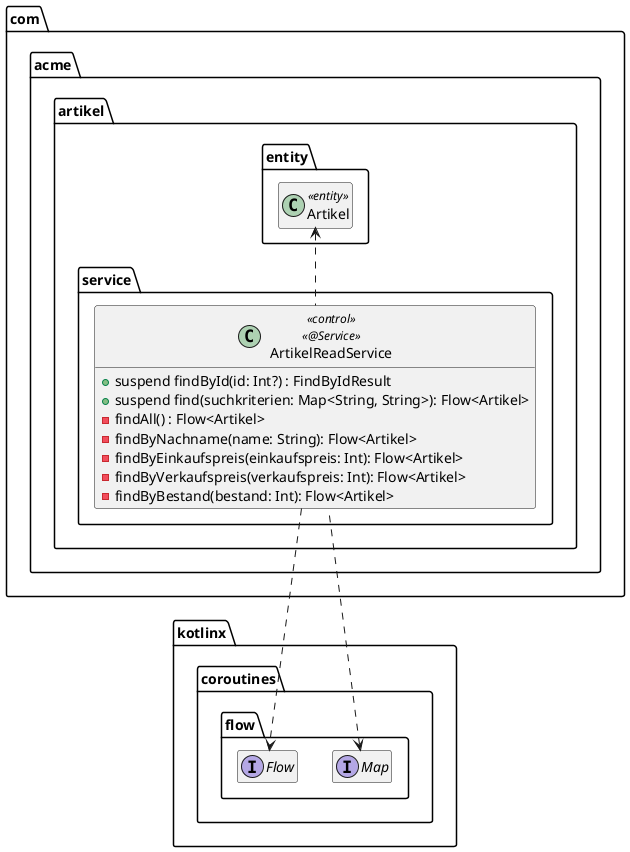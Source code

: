 @startuml
package kotlinx.coroutines.flow {
    interface Flow
    interface Map
}

package com.acme.artikel {
    package entity {
        class Artikel << entity >>
    }

    package service {
        class ArtikelReadService << control >> << @Service >> {
            + suspend findById(id: Int?) : FindByIdResult
            + suspend find(suchkriterien: Map<String, String>): Flow<Artikel>
            - findAll() : Flow<Artikel>
            - findByNachname(name: String): Flow<Artikel>
            - findByEinkaufspreis(einkaufspreis: Int): Flow<Artikel>
            - findByVerkaufspreis(verkaufspreis: Int): Flow<Artikel>
            - findByBestand(bestand: Int): Flow<Artikel>
        }

        ArtikelReadService .up.> Artikel
        ArtikelReadService ..> Flow
        ArtikelReadService .up.> Map
    }
}
hide empty members
@enduml
